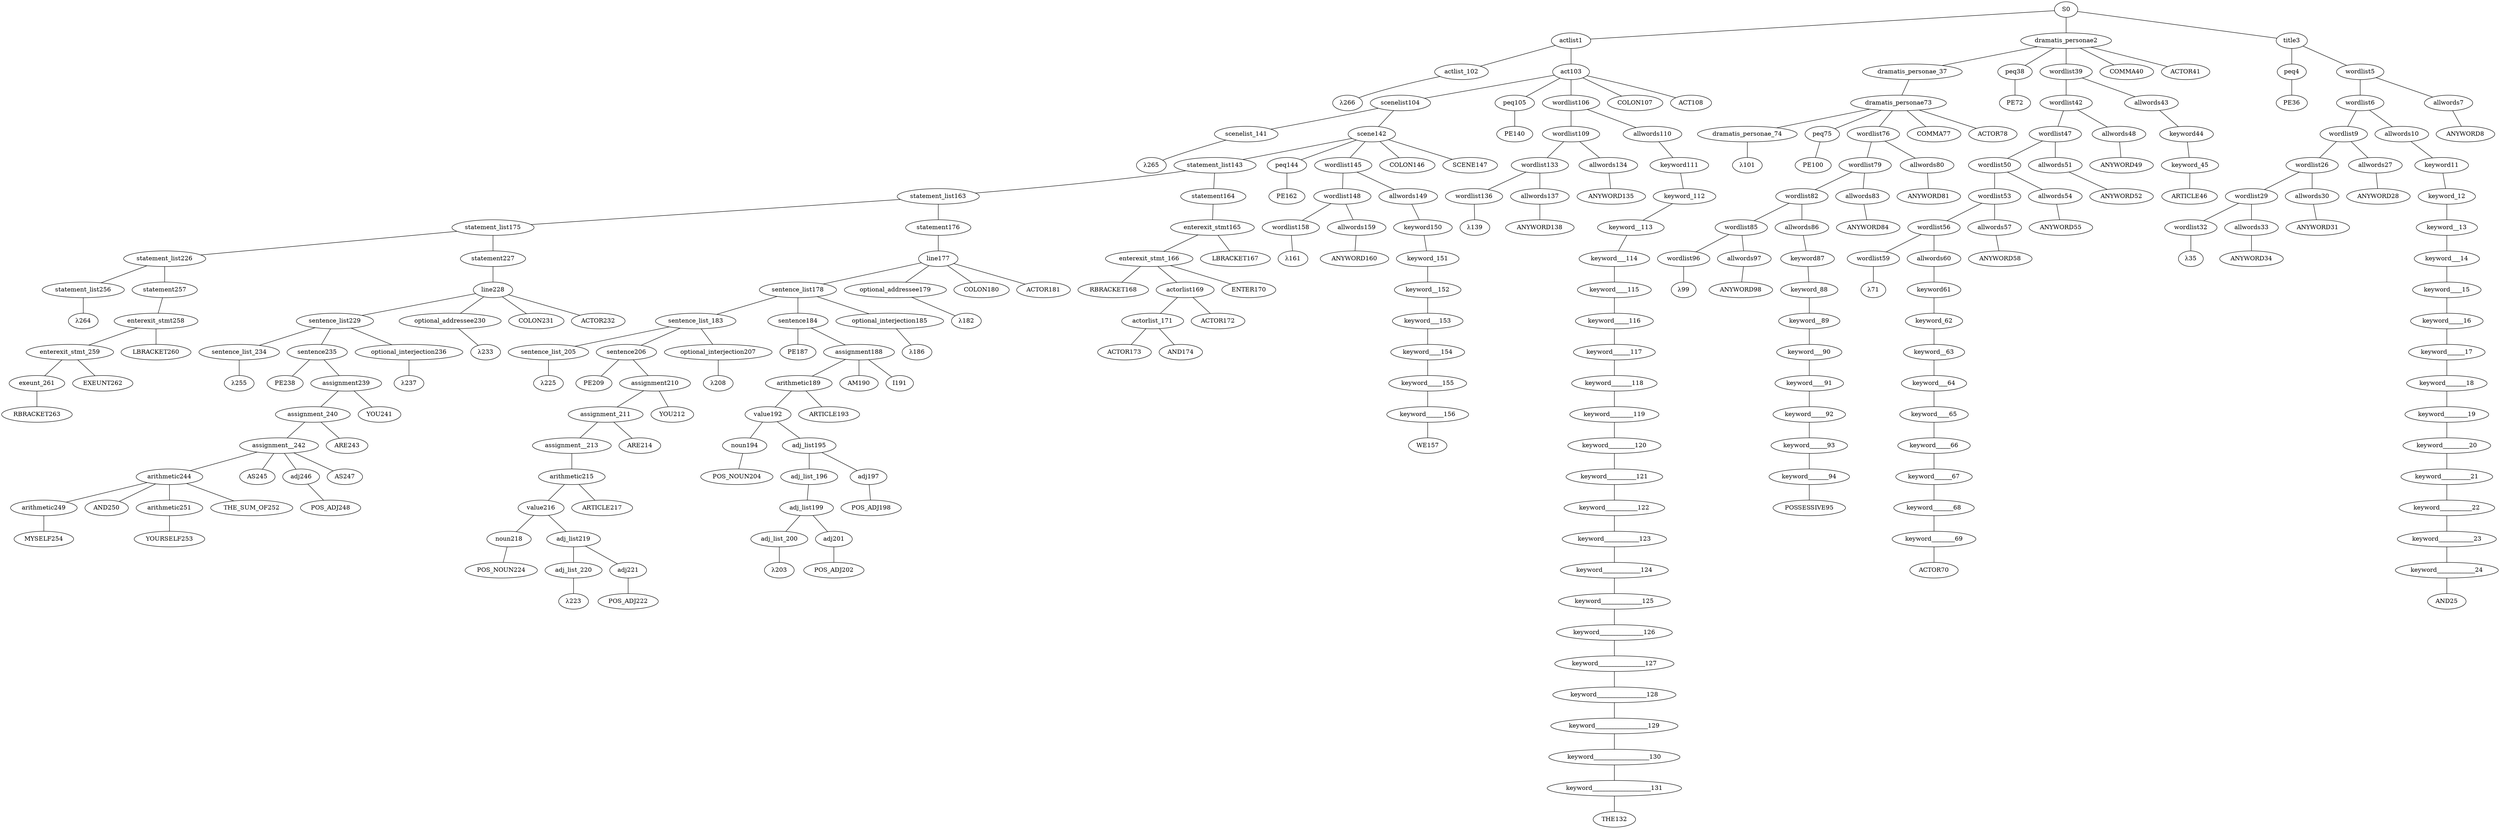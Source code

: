 strict graph {
	S0 -- actlist1
	S0 -- dramatis_personae2
	S0 -- title3

	title3 -- peq4
	title3 -- wordlist5

	wordlist5 -- wordlist6
	wordlist5 -- allwords7

	allwords7 -- ANYWORD8


	wordlist6 -- wordlist9
	wordlist6 -- allwords10

	allwords10 -- keyword11

	keyword11 -- keyword_12

	keyword_12 -- keyword__13

	keyword__13 -- keyword___14

	keyword___14 -- keyword____15

	keyword____15 -- keyword_____16

	keyword_____16 -- keyword______17

	keyword______17 -- keyword_______18

	keyword_______18 -- keyword________19

	keyword________19 -- keyword_________20

	keyword_________20 -- keyword__________21

	keyword__________21 -- keyword___________22

	keyword___________22 -- keyword____________23

	keyword____________23 -- keyword_____________24

	keyword_____________24 -- AND25


	wordlist9 -- wordlist26
	wordlist9 -- allwords27

	allwords27 -- ANYWORD28


	wordlist26 -- wordlist29
	wordlist26 -- allwords30

	allwords30 -- ANYWORD31


	wordlist29 -- wordlist32
	wordlist29 -- allwords33

	allwords33 -- ANYWORD34


	wordlist32 -- λ35

	peq4 -- PE36


	dramatis_personae2 -- dramatis_personae_37
	dramatis_personae2 -- peq38
	dramatis_personae2 -- wordlist39
	dramatis_personae2 -- COMMA40
	dramatis_personae2 -- ACTOR41



	wordlist39 -- wordlist42
	wordlist39 -- allwords43

	allwords43 -- keyword44

	keyword44 -- keyword_45

	keyword_45 -- ARTICLE46


	wordlist42 -- wordlist47
	wordlist42 -- allwords48

	allwords48 -- ANYWORD49


	wordlist47 -- wordlist50
	wordlist47 -- allwords51

	allwords51 -- ANYWORD52


	wordlist50 -- wordlist53
	wordlist50 -- allwords54

	allwords54 -- ANYWORD55


	wordlist53 -- wordlist56
	wordlist53 -- allwords57

	allwords57 -- ANYWORD58


	wordlist56 -- wordlist59
	wordlist56 -- allwords60

	allwords60 -- keyword61

	keyword61 -- keyword_62

	keyword_62 -- keyword__63

	keyword__63 -- keyword___64

	keyword___64 -- keyword____65

	keyword____65 -- keyword_____66

	keyword_____66 -- keyword______67

	keyword______67 -- keyword_______68

	keyword_______68 -- keyword________69

	keyword________69 -- ACTOR70


	wordlist59 -- λ71

	peq38 -- PE72


	dramatis_personae_37 -- dramatis_personae73

	dramatis_personae73 -- dramatis_personae_74
	dramatis_personae73 -- peq75
	dramatis_personae73 -- wordlist76
	dramatis_personae73 -- COMMA77
	dramatis_personae73 -- ACTOR78



	wordlist76 -- wordlist79
	wordlist76 -- allwords80

	allwords80 -- ANYWORD81


	wordlist79 -- wordlist82
	wordlist79 -- allwords83

	allwords83 -- ANYWORD84


	wordlist82 -- wordlist85
	wordlist82 -- allwords86

	allwords86 -- keyword87

	keyword87 -- keyword_88

	keyword_88 -- keyword__89

	keyword__89 -- keyword___90

	keyword___90 -- keyword____91

	keyword____91 -- keyword_____92

	keyword_____92 -- keyword______93

	keyword______93 -- keyword_______94

	keyword_______94 -- POSSESSIVE95


	wordlist85 -- wordlist96
	wordlist85 -- allwords97

	allwords97 -- ANYWORD98


	wordlist96 -- λ99

	peq75 -- PE100


	dramatis_personae_74 -- λ101

	actlist1 -- actlist_102
	actlist1 -- act103

	act103 -- scenelist104
	act103 -- peq105
	act103 -- wordlist106
	act103 -- COLON107
	act103 -- ACT108



	wordlist106 -- wordlist109
	wordlist106 -- allwords110

	allwords110 -- keyword111

	keyword111 -- keyword_112

	keyword_112 -- keyword__113

	keyword__113 -- keyword___114

	keyword___114 -- keyword____115

	keyword____115 -- keyword_____116

	keyword_____116 -- keyword______117

	keyword______117 -- keyword_______118

	keyword_______118 -- keyword________119

	keyword________119 -- keyword_________120

	keyword_________120 -- keyword__________121

	keyword__________121 -- keyword___________122

	keyword___________122 -- keyword____________123

	keyword____________123 -- keyword_____________124

	keyword_____________124 -- keyword______________125

	keyword______________125 -- keyword_______________126

	keyword_______________126 -- keyword________________127

	keyword________________127 -- keyword_________________128

	keyword_________________128 -- keyword__________________129

	keyword__________________129 -- keyword___________________130

	keyword___________________130 -- keyword____________________131

	keyword____________________131 -- THE132


	wordlist109 -- wordlist133
	wordlist109 -- allwords134

	allwords134 -- ANYWORD135


	wordlist133 -- wordlist136
	wordlist133 -- allwords137

	allwords137 -- ANYWORD138


	wordlist136 -- λ139

	peq105 -- PE140


	scenelist104 -- scenelist_141
	scenelist104 -- scene142

	scene142 -- statement_list143
	scene142 -- peq144
	scene142 -- wordlist145
	scene142 -- COLON146
	scene142 -- SCENE147



	wordlist145 -- wordlist148
	wordlist145 -- allwords149

	allwords149 -- keyword150

	keyword150 -- keyword_151

	keyword_151 -- keyword__152

	keyword__152 -- keyword___153

	keyword___153 -- keyword____154

	keyword____154 -- keyword_____155

	keyword_____155 -- keyword______156

	keyword______156 -- WE157


	wordlist148 -- wordlist158
	wordlist148 -- allwords159

	allwords159 -- ANYWORD160


	wordlist158 -- λ161

	peq144 -- PE162


	statement_list143 -- statement_list163
	statement_list143 -- statement164

	statement164 -- enterexit_stmt165

	enterexit_stmt165 -- enterexit_stmt_166
	enterexit_stmt165 -- LBRACKET167


	enterexit_stmt_166 -- RBRACKET168
	enterexit_stmt_166 -- actorlist169
	enterexit_stmt_166 -- ENTER170


	actorlist169 -- actorlist_171
	actorlist169 -- ACTOR172


	actorlist_171 -- ACTOR173
	actorlist_171 -- AND174




	statement_list163 -- statement_list175
	statement_list163 -- statement176

	statement176 -- line177

	line177 -- sentence_list178
	line177 -- optional_addressee179
	line177 -- COLON180
	line177 -- ACTOR181



	optional_addressee179 -- λ182

	sentence_list178 -- sentence_list_183
	sentence_list178 -- sentence184
	sentence_list178 -- optional_interjection185

	optional_interjection185 -- λ186

	sentence184 -- PE187
	sentence184 -- assignment188

	assignment188 -- arithmetic189
	assignment188 -- AM190
	assignment188 -- I191



	arithmetic189 -- value192
	arithmetic189 -- ARTICLE193


	value192 -- noun194
	value192 -- adj_list195

	adj_list195 -- adj_list_196
	adj_list195 -- adj197

	adj197 -- POS_ADJ198


	adj_list_196 -- adj_list199

	adj_list199 -- adj_list_200
	adj_list199 -- adj201

	adj201 -- POS_ADJ202


	adj_list_200 -- λ203

	noun194 -- POS_NOUN204



	sentence_list_183 -- sentence_list_205
	sentence_list_183 -- sentence206
	sentence_list_183 -- optional_interjection207

	optional_interjection207 -- λ208

	sentence206 -- PE209
	sentence206 -- assignment210

	assignment210 -- assignment_211
	assignment210 -- YOU212


	assignment_211 -- assignment__213
	assignment_211 -- ARE214


	assignment__213 -- arithmetic215

	arithmetic215 -- value216
	arithmetic215 -- ARTICLE217


	value216 -- noun218
	value216 -- adj_list219

	adj_list219 -- adj_list_220
	adj_list219 -- adj221

	adj221 -- POS_ADJ222


	adj_list_220 -- λ223

	noun218 -- POS_NOUN224



	sentence_list_205 -- λ225

	statement_list175 -- statement_list226
	statement_list175 -- statement227

	statement227 -- line228

	line228 -- sentence_list229
	line228 -- optional_addressee230
	line228 -- COLON231
	line228 -- ACTOR232



	optional_addressee230 -- λ233

	sentence_list229 -- sentence_list_234
	sentence_list229 -- sentence235
	sentence_list229 -- optional_interjection236

	optional_interjection236 -- λ237

	sentence235 -- PE238
	sentence235 -- assignment239

	assignment239 -- assignment_240
	assignment239 -- YOU241


	assignment_240 -- assignment__242
	assignment_240 -- ARE243


	assignment__242 -- arithmetic244
	assignment__242 -- AS245
	assignment__242 -- adj246
	assignment__242 -- AS247


	adj246 -- POS_ADJ248



	arithmetic244 -- arithmetic249
	arithmetic244 -- AND250
	arithmetic244 -- arithmetic251
	arithmetic244 -- THE_SUM_OF252


	arithmetic251 -- YOURSELF253



	arithmetic249 -- MYSELF254



	sentence_list_234 -- λ255

	statement_list226 -- statement_list256
	statement_list226 -- statement257

	statement257 -- enterexit_stmt258

	enterexit_stmt258 -- enterexit_stmt_259
	enterexit_stmt258 -- LBRACKET260


	enterexit_stmt_259 -- exeunt_261
	enterexit_stmt_259 -- EXEUNT262


	exeunt_261 -- RBRACKET263


	statement_list256 -- λ264

	scenelist_141 -- λ265

	actlist_102 -- λ266


}